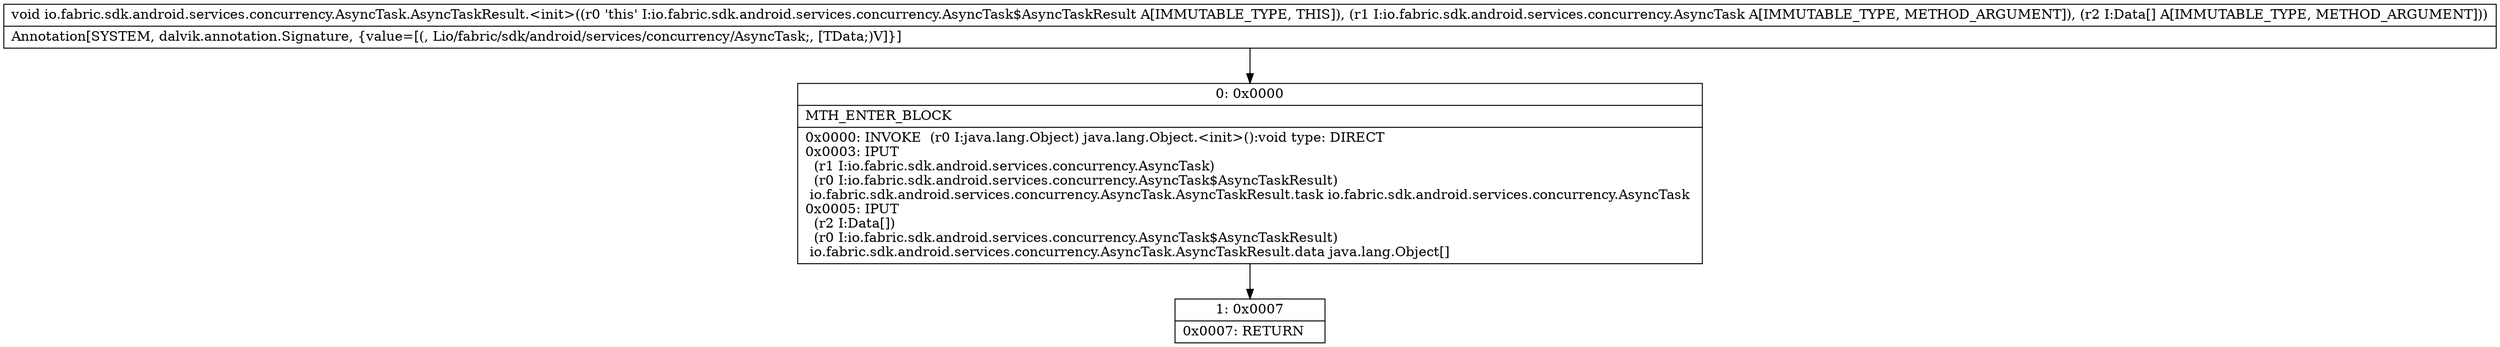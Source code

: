 digraph "CFG forio.fabric.sdk.android.services.concurrency.AsyncTask.AsyncTaskResult.\<init\>(Lio\/fabric\/sdk\/android\/services\/concurrency\/AsyncTask;[Ljava\/lang\/Object;)V" {
Node_0 [shape=record,label="{0\:\ 0x0000|MTH_ENTER_BLOCK\l|0x0000: INVOKE  (r0 I:java.lang.Object) java.lang.Object.\<init\>():void type: DIRECT \l0x0003: IPUT  \l  (r1 I:io.fabric.sdk.android.services.concurrency.AsyncTask)\l  (r0 I:io.fabric.sdk.android.services.concurrency.AsyncTask$AsyncTaskResult)\l io.fabric.sdk.android.services.concurrency.AsyncTask.AsyncTaskResult.task io.fabric.sdk.android.services.concurrency.AsyncTask \l0x0005: IPUT  \l  (r2 I:Data[])\l  (r0 I:io.fabric.sdk.android.services.concurrency.AsyncTask$AsyncTaskResult)\l io.fabric.sdk.android.services.concurrency.AsyncTask.AsyncTaskResult.data java.lang.Object[] \l}"];
Node_1 [shape=record,label="{1\:\ 0x0007|0x0007: RETURN   \l}"];
MethodNode[shape=record,label="{void io.fabric.sdk.android.services.concurrency.AsyncTask.AsyncTaskResult.\<init\>((r0 'this' I:io.fabric.sdk.android.services.concurrency.AsyncTask$AsyncTaskResult A[IMMUTABLE_TYPE, THIS]), (r1 I:io.fabric.sdk.android.services.concurrency.AsyncTask A[IMMUTABLE_TYPE, METHOD_ARGUMENT]), (r2 I:Data[] A[IMMUTABLE_TYPE, METHOD_ARGUMENT]))  | Annotation[SYSTEM, dalvik.annotation.Signature, \{value=[(, Lio\/fabric\/sdk\/android\/services\/concurrency\/AsyncTask;, [TData;)V]\}]\l}"];
MethodNode -> Node_0;
Node_0 -> Node_1;
}

